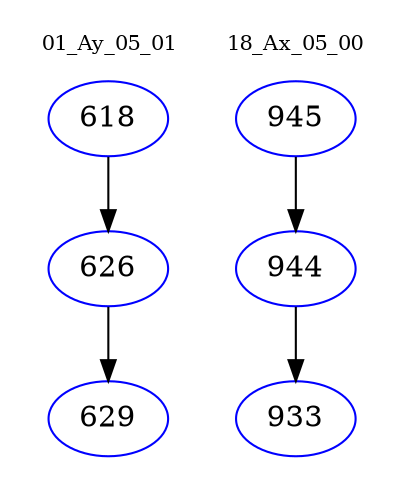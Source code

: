 digraph{
subgraph cluster_0 {
color = white
label = "01_Ay_05_01";
fontsize=10;
T0_618 [label="618", color="blue"]
T0_618 -> T0_626 [color="black"]
T0_626 [label="626", color="blue"]
T0_626 -> T0_629 [color="black"]
T0_629 [label="629", color="blue"]
}
subgraph cluster_1 {
color = white
label = "18_Ax_05_00";
fontsize=10;
T1_945 [label="945", color="blue"]
T1_945 -> T1_944 [color="black"]
T1_944 [label="944", color="blue"]
T1_944 -> T1_933 [color="black"]
T1_933 [label="933", color="blue"]
}
}
